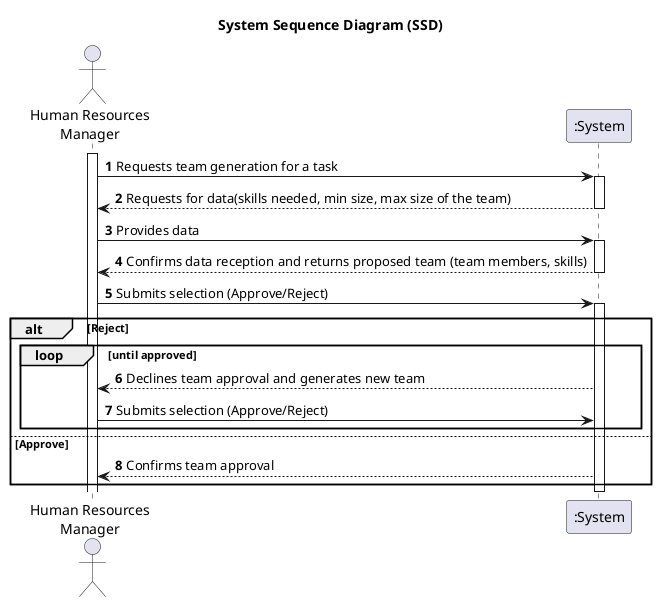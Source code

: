 @startuml
skinparam shadowing false

title System Sequence Diagram (SSD)

autonumber

actor "Human Resources\nManager" as HRManager
participant ":System" as System

activate HRManager

HRManager -> System : Requests team generation for a task
activate System

    System --> HRManager : Requests for data(skills needed, min size, max size of the team)
    deactivate System

    HRManager -> System : Provides data
    activate System

    System --> HRManager : Confirms data reception and returns proposed team (team members, skills)
    deactivate System

    HRManager -> System : Submits selection (Approve/Reject)
    activate System

    alt Reject
        loop until approved
            System --> HRManager : Declines team approval and generates new team
            HRManager -> System : Submits selection (Approve/Reject)
        end
    else Approve
        System --> HRManager : Confirms team approval
    end

deactivate System

@enduml